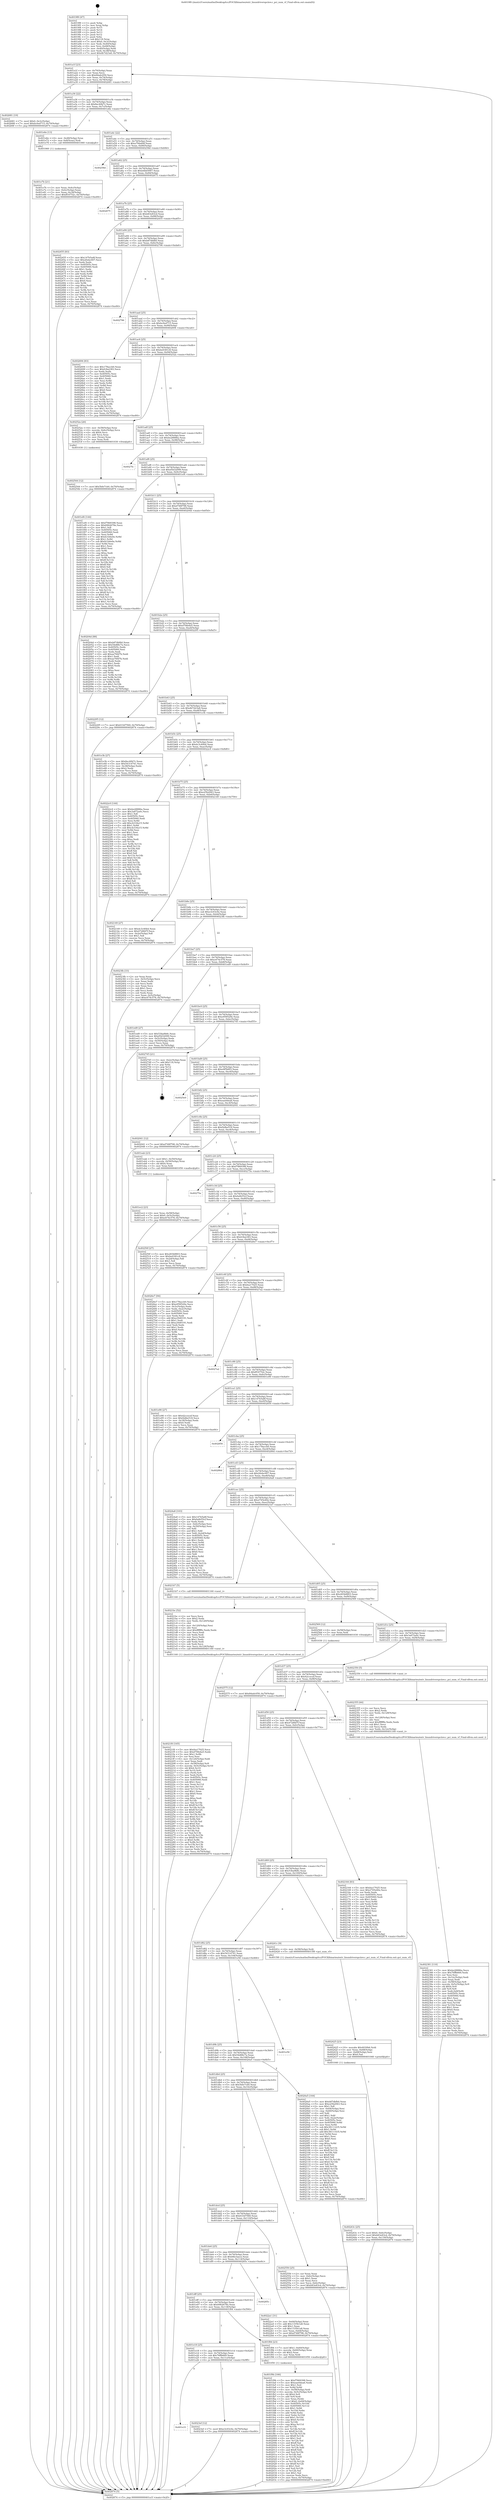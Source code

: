 digraph "0x4019f0" {
  label = "0x4019f0 (/mnt/c/Users/mathe/Desktop/tcc/POCII/binaries/extr_linuxdriverspciiov.c_pci_num_vf_Final-ollvm.out::main(0))"
  labelloc = "t"
  node[shape=record]

  Entry [label="",width=0.3,height=0.3,shape=circle,fillcolor=black,style=filled]
  "0x401a1f" [label="{
     0x401a1f [23]\l
     | [instrs]\l
     &nbsp;&nbsp;0x401a1f \<+3\>: mov -0x70(%rbp),%eax\l
     &nbsp;&nbsp;0x401a22 \<+2\>: mov %eax,%ecx\l
     &nbsp;&nbsp;0x401a24 \<+6\>: sub $0x84adc059,%ecx\l
     &nbsp;&nbsp;0x401a2a \<+3\>: mov %eax,-0x74(%rbp)\l
     &nbsp;&nbsp;0x401a2d \<+3\>: mov %ecx,-0x78(%rbp)\l
     &nbsp;&nbsp;0x401a30 \<+6\>: je 0000000000402681 \<main+0xc91\>\l
  }"]
  "0x402681" [label="{
     0x402681 [19]\l
     | [instrs]\l
     &nbsp;&nbsp;0x402681 \<+7\>: movl $0x0,-0x3c(%rbp)\l
     &nbsp;&nbsp;0x402688 \<+7\>: movl $0xbc0ed715,-0x70(%rbp)\l
     &nbsp;&nbsp;0x40268f \<+5\>: jmp 0000000000402874 \<main+0xe84\>\l
  }"]
  "0x401a36" [label="{
     0x401a36 [22]\l
     | [instrs]\l
     &nbsp;&nbsp;0x401a36 \<+5\>: jmp 0000000000401a3b \<main+0x4b\>\l
     &nbsp;&nbsp;0x401a3b \<+3\>: mov -0x74(%rbp),%eax\l
     &nbsp;&nbsp;0x401a3e \<+5\>: sub $0x8ec40b7c,%eax\l
     &nbsp;&nbsp;0x401a43 \<+3\>: mov %eax,-0x7c(%rbp)\l
     &nbsp;&nbsp;0x401a46 \<+6\>: je 0000000000401e6e \<main+0x47e\>\l
  }"]
  Exit [label="",width=0.3,height=0.3,shape=circle,fillcolor=black,style=filled,peripheries=2]
  "0x401e6e" [label="{
     0x401e6e [13]\l
     | [instrs]\l
     &nbsp;&nbsp;0x401e6e \<+4\>: mov -0x48(%rbp),%rax\l
     &nbsp;&nbsp;0x401e72 \<+4\>: mov 0x8(%rax),%rdi\l
     &nbsp;&nbsp;0x401e76 \<+5\>: call 0000000000401060 \<atoi@plt\>\l
     | [calls]\l
     &nbsp;&nbsp;0x401060 \{1\} (unknown)\l
  }"]
  "0x401a4c" [label="{
     0x401a4c [22]\l
     | [instrs]\l
     &nbsp;&nbsp;0x401a4c \<+5\>: jmp 0000000000401a51 \<main+0x61\>\l
     &nbsp;&nbsp;0x401a51 \<+3\>: mov -0x74(%rbp),%eax\l
     &nbsp;&nbsp;0x401a54 \<+5\>: sub $0xa79da84f,%eax\l
     &nbsp;&nbsp;0x401a59 \<+3\>: mov %eax,-0x80(%rbp)\l
     &nbsp;&nbsp;0x401a5c \<+6\>: je 000000000040258d \<main+0xb9d\>\l
  }"]
  "0x402575" [label="{
     0x402575 [12]\l
     | [instrs]\l
     &nbsp;&nbsp;0x402575 \<+7\>: movl $0x84adc059,-0x70(%rbp)\l
     &nbsp;&nbsp;0x40257c \<+5\>: jmp 0000000000402874 \<main+0xe84\>\l
  }"]
  "0x40258d" [label="{
     0x40258d\l
  }", style=dashed]
  "0x401a62" [label="{
     0x401a62 [25]\l
     | [instrs]\l
     &nbsp;&nbsp;0x401a62 \<+5\>: jmp 0000000000401a67 \<main+0x77\>\l
     &nbsp;&nbsp;0x401a67 \<+3\>: mov -0x74(%rbp),%eax\l
     &nbsp;&nbsp;0x401a6a \<+5\>: sub $0xb4bb5067,%eax\l
     &nbsp;&nbsp;0x401a6f \<+6\>: mov %eax,-0x84(%rbp)\l
     &nbsp;&nbsp;0x401a75 \<+6\>: je 0000000000402675 \<main+0xc85\>\l
  }"]
  "0x402544" [label="{
     0x402544 [12]\l
     | [instrs]\l
     &nbsp;&nbsp;0x402544 \<+7\>: movl $0x5bfe7cb0,-0x70(%rbp)\l
     &nbsp;&nbsp;0x40254b \<+5\>: jmp 0000000000402874 \<main+0xe84\>\l
  }"]
  "0x402675" [label="{
     0x402675\l
  }", style=dashed]
  "0x401a7b" [label="{
     0x401a7b [25]\l
     | [instrs]\l
     &nbsp;&nbsp;0x401a7b \<+5\>: jmp 0000000000401a80 \<main+0x90\>\l
     &nbsp;&nbsp;0x401a80 \<+3\>: mov -0x74(%rbp),%eax\l
     &nbsp;&nbsp;0x401a83 \<+5\>: sub $0xb83e83cd,%eax\l
     &nbsp;&nbsp;0x401a88 \<+6\>: mov %eax,-0x88(%rbp)\l
     &nbsp;&nbsp;0x401a8e \<+6\>: je 0000000000402455 \<main+0xa65\>\l
  }"]
  "0x40243c" [label="{
     0x40243c [25]\l
     | [instrs]\l
     &nbsp;&nbsp;0x40243c \<+7\>: movl $0x0,-0x6c(%rbp)\l
     &nbsp;&nbsp;0x402443 \<+7\>: movl $0xb83e83cd,-0x70(%rbp)\l
     &nbsp;&nbsp;0x40244a \<+6\>: mov %eax,-0x130(%rbp)\l
     &nbsp;&nbsp;0x402450 \<+5\>: jmp 0000000000402874 \<main+0xe84\>\l
  }"]
  "0x402455" [label="{
     0x402455 [83]\l
     | [instrs]\l
     &nbsp;&nbsp;0x402455 \<+5\>: mov $0x147b5a8f,%eax\l
     &nbsp;&nbsp;0x40245a \<+5\>: mov $0x20ebc007,%ecx\l
     &nbsp;&nbsp;0x40245f \<+2\>: xor %edx,%edx\l
     &nbsp;&nbsp;0x402461 \<+7\>: mov 0x40505c,%esi\l
     &nbsp;&nbsp;0x402468 \<+7\>: mov 0x405060,%edi\l
     &nbsp;&nbsp;0x40246f \<+3\>: sub $0x1,%edx\l
     &nbsp;&nbsp;0x402472 \<+3\>: mov %esi,%r8d\l
     &nbsp;&nbsp;0x402475 \<+3\>: add %edx,%r8d\l
     &nbsp;&nbsp;0x402478 \<+4\>: imul %r8d,%esi\l
     &nbsp;&nbsp;0x40247c \<+3\>: and $0x1,%esi\l
     &nbsp;&nbsp;0x40247f \<+3\>: cmp $0x0,%esi\l
     &nbsp;&nbsp;0x402482 \<+4\>: sete %r9b\l
     &nbsp;&nbsp;0x402486 \<+3\>: cmp $0xa,%edi\l
     &nbsp;&nbsp;0x402489 \<+4\>: setl %r10b\l
     &nbsp;&nbsp;0x40248d \<+3\>: mov %r9b,%r11b\l
     &nbsp;&nbsp;0x402490 \<+3\>: and %r10b,%r11b\l
     &nbsp;&nbsp;0x402493 \<+3\>: xor %r10b,%r9b\l
     &nbsp;&nbsp;0x402496 \<+3\>: or %r9b,%r11b\l
     &nbsp;&nbsp;0x402499 \<+4\>: test $0x1,%r11b\l
     &nbsp;&nbsp;0x40249d \<+3\>: cmovne %ecx,%eax\l
     &nbsp;&nbsp;0x4024a0 \<+3\>: mov %eax,-0x70(%rbp)\l
     &nbsp;&nbsp;0x4024a3 \<+5\>: jmp 0000000000402874 \<main+0xe84\>\l
  }"]
  "0x401a94" [label="{
     0x401a94 [25]\l
     | [instrs]\l
     &nbsp;&nbsp;0x401a94 \<+5\>: jmp 0000000000401a99 \<main+0xa9\>\l
     &nbsp;&nbsp;0x401a99 \<+3\>: mov -0x74(%rbp),%eax\l
     &nbsp;&nbsp;0x401a9c \<+5\>: sub $0xb87dbfb0,%eax\l
     &nbsp;&nbsp;0x401aa1 \<+6\>: mov %eax,-0x8c(%rbp)\l
     &nbsp;&nbsp;0x401aa7 \<+6\>: je 0000000000402796 \<main+0xda6\>\l
  }"]
  "0x402425" [label="{
     0x402425 [23]\l
     | [instrs]\l
     &nbsp;&nbsp;0x402425 \<+10\>: movabs $0x4030b6,%rdi\l
     &nbsp;&nbsp;0x40242f \<+3\>: mov %eax,-0x68(%rbp)\l
     &nbsp;&nbsp;0x402432 \<+3\>: mov -0x68(%rbp),%esi\l
     &nbsp;&nbsp;0x402435 \<+2\>: mov $0x0,%al\l
     &nbsp;&nbsp;0x402437 \<+5\>: call 0000000000401040 \<printf@plt\>\l
     | [calls]\l
     &nbsp;&nbsp;0x401040 \{1\} (unknown)\l
  }"]
  "0x402796" [label="{
     0x402796\l
  }", style=dashed]
  "0x401aad" [label="{
     0x401aad [25]\l
     | [instrs]\l
     &nbsp;&nbsp;0x401aad \<+5\>: jmp 0000000000401ab2 \<main+0xc2\>\l
     &nbsp;&nbsp;0x401ab2 \<+3\>: mov -0x74(%rbp),%eax\l
     &nbsp;&nbsp;0x401ab5 \<+5\>: sub $0xbc0ed715,%eax\l
     &nbsp;&nbsp;0x401aba \<+6\>: mov %eax,-0x90(%rbp)\l
     &nbsp;&nbsp;0x401ac0 \<+6\>: je 0000000000402694 \<main+0xca4\>\l
  }"]
  "0x401e31" [label="{
     0x401e31\l
  }", style=dashed]
  "0x402694" [label="{
     0x402694 [83]\l
     | [instrs]\l
     &nbsp;&nbsp;0x402694 \<+5\>: mov $0x178accb0,%eax\l
     &nbsp;&nbsp;0x402699 \<+5\>: mov $0xfc9a2383,%ecx\l
     &nbsp;&nbsp;0x40269e \<+2\>: xor %edx,%edx\l
     &nbsp;&nbsp;0x4026a0 \<+7\>: mov 0x40505c,%esi\l
     &nbsp;&nbsp;0x4026a7 \<+7\>: mov 0x405060,%edi\l
     &nbsp;&nbsp;0x4026ae \<+3\>: sub $0x1,%edx\l
     &nbsp;&nbsp;0x4026b1 \<+3\>: mov %esi,%r8d\l
     &nbsp;&nbsp;0x4026b4 \<+3\>: add %edx,%r8d\l
     &nbsp;&nbsp;0x4026b7 \<+4\>: imul %r8d,%esi\l
     &nbsp;&nbsp;0x4026bb \<+3\>: and $0x1,%esi\l
     &nbsp;&nbsp;0x4026be \<+3\>: cmp $0x0,%esi\l
     &nbsp;&nbsp;0x4026c1 \<+4\>: sete %r9b\l
     &nbsp;&nbsp;0x4026c5 \<+3\>: cmp $0xa,%edi\l
     &nbsp;&nbsp;0x4026c8 \<+4\>: setl %r10b\l
     &nbsp;&nbsp;0x4026cc \<+3\>: mov %r9b,%r11b\l
     &nbsp;&nbsp;0x4026cf \<+3\>: and %r10b,%r11b\l
     &nbsp;&nbsp;0x4026d2 \<+3\>: xor %r10b,%r9b\l
     &nbsp;&nbsp;0x4026d5 \<+3\>: or %r9b,%r11b\l
     &nbsp;&nbsp;0x4026d8 \<+4\>: test $0x1,%r11b\l
     &nbsp;&nbsp;0x4026dc \<+3\>: cmovne %ecx,%eax\l
     &nbsp;&nbsp;0x4026df \<+3\>: mov %eax,-0x70(%rbp)\l
     &nbsp;&nbsp;0x4026e2 \<+5\>: jmp 0000000000402874 \<main+0xe84\>\l
  }"]
  "0x401ac6" [label="{
     0x401ac6 [25]\l
     | [instrs]\l
     &nbsp;&nbsp;0x401ac6 \<+5\>: jmp 0000000000401acb \<main+0xdb\>\l
     &nbsp;&nbsp;0x401acb \<+3\>: mov -0x74(%rbp),%eax\l
     &nbsp;&nbsp;0x401ace \<+5\>: sub $0xbe0381c8,%eax\l
     &nbsp;&nbsp;0x401ad3 \<+6\>: mov %eax,-0x94(%rbp)\l
     &nbsp;&nbsp;0x401ad9 \<+6\>: je 000000000040252a \<main+0xb3a\>\l
  }"]
  "0x4023ef" [label="{
     0x4023ef [12]\l
     | [instrs]\l
     &nbsp;&nbsp;0x4023ef \<+7\>: movl $0xe3c03c0e,-0x70(%rbp)\l
     &nbsp;&nbsp;0x4023f6 \<+5\>: jmp 0000000000402874 \<main+0xe84\>\l
  }"]
  "0x40252a" [label="{
     0x40252a [26]\l
     | [instrs]\l
     &nbsp;&nbsp;0x40252a \<+4\>: mov -0x58(%rbp),%rax\l
     &nbsp;&nbsp;0x40252e \<+4\>: movslq -0x6c(%rbp),%rcx\l
     &nbsp;&nbsp;0x402532 \<+4\>: shl $0x4,%rcx\l
     &nbsp;&nbsp;0x402536 \<+3\>: add %rcx,%rax\l
     &nbsp;&nbsp;0x402539 \<+3\>: mov (%rax),%rax\l
     &nbsp;&nbsp;0x40253c \<+3\>: mov %rax,%rdi\l
     &nbsp;&nbsp;0x40253f \<+5\>: call 0000000000401030 \<free@plt\>\l
     | [calls]\l
     &nbsp;&nbsp;0x401030 \{1\} (unknown)\l
  }"]
  "0x401adf" [label="{
     0x401adf [25]\l
     | [instrs]\l
     &nbsp;&nbsp;0x401adf \<+5\>: jmp 0000000000401ae4 \<main+0xf4\>\l
     &nbsp;&nbsp;0x401ae4 \<+3\>: mov -0x74(%rbp),%eax\l
     &nbsp;&nbsp;0x401ae7 \<+5\>: sub $0xbe28886a,%eax\l
     &nbsp;&nbsp;0x401aec \<+6\>: mov %eax,-0x98(%rbp)\l
     &nbsp;&nbsp;0x401af2 \<+6\>: je 00000000004027fc \<main+0xe0c\>\l
  }"]
  "0x402381" [label="{
     0x402381 [110]\l
     | [instrs]\l
     &nbsp;&nbsp;0x402381 \<+5\>: mov $0xbe28886a,%ecx\l
     &nbsp;&nbsp;0x402386 \<+5\>: mov $0x76ffb669,%edx\l
     &nbsp;&nbsp;0x40238b \<+2\>: xor %esi,%esi\l
     &nbsp;&nbsp;0x40238d \<+6\>: mov -0x12c(%rbp),%edi\l
     &nbsp;&nbsp;0x402393 \<+3\>: imul %eax,%edi\l
     &nbsp;&nbsp;0x402396 \<+4\>: mov -0x58(%rbp),%r8\l
     &nbsp;&nbsp;0x40239a \<+4\>: movslq -0x5c(%rbp),%r9\l
     &nbsp;&nbsp;0x40239e \<+4\>: shl $0x4,%r9\l
     &nbsp;&nbsp;0x4023a2 \<+3\>: add %r9,%r8\l
     &nbsp;&nbsp;0x4023a5 \<+4\>: mov %edi,0x8(%r8)\l
     &nbsp;&nbsp;0x4023a9 \<+7\>: mov 0x40505c,%eax\l
     &nbsp;&nbsp;0x4023b0 \<+7\>: mov 0x405060,%edi\l
     &nbsp;&nbsp;0x4023b7 \<+3\>: sub $0x1,%esi\l
     &nbsp;&nbsp;0x4023ba \<+3\>: mov %eax,%r10d\l
     &nbsp;&nbsp;0x4023bd \<+3\>: add %esi,%r10d\l
     &nbsp;&nbsp;0x4023c0 \<+4\>: imul %r10d,%eax\l
     &nbsp;&nbsp;0x4023c4 \<+3\>: and $0x1,%eax\l
     &nbsp;&nbsp;0x4023c7 \<+3\>: cmp $0x0,%eax\l
     &nbsp;&nbsp;0x4023ca \<+4\>: sete %r11b\l
     &nbsp;&nbsp;0x4023ce \<+3\>: cmp $0xa,%edi\l
     &nbsp;&nbsp;0x4023d1 \<+3\>: setl %bl\l
     &nbsp;&nbsp;0x4023d4 \<+3\>: mov %r11b,%r14b\l
     &nbsp;&nbsp;0x4023d7 \<+3\>: and %bl,%r14b\l
     &nbsp;&nbsp;0x4023da \<+3\>: xor %bl,%r11b\l
     &nbsp;&nbsp;0x4023dd \<+3\>: or %r11b,%r14b\l
     &nbsp;&nbsp;0x4023e0 \<+4\>: test $0x1,%r14b\l
     &nbsp;&nbsp;0x4023e4 \<+3\>: cmovne %edx,%ecx\l
     &nbsp;&nbsp;0x4023e7 \<+3\>: mov %ecx,-0x70(%rbp)\l
     &nbsp;&nbsp;0x4023ea \<+5\>: jmp 0000000000402874 \<main+0xe84\>\l
  }"]
  "0x4027fc" [label="{
     0x4027fc\l
  }", style=dashed]
  "0x401af8" [label="{
     0x401af8 [25]\l
     | [instrs]\l
     &nbsp;&nbsp;0x401af8 \<+5\>: jmp 0000000000401afd \<main+0x10d\>\l
     &nbsp;&nbsp;0x401afd \<+3\>: mov -0x74(%rbp),%eax\l
     &nbsp;&nbsp;0x401b00 \<+5\>: sub $0xd5d32099,%eax\l
     &nbsp;&nbsp;0x401b05 \<+6\>: mov %eax,-0x9c(%rbp)\l
     &nbsp;&nbsp;0x401b0b \<+6\>: je 0000000000401ef4 \<main+0x504\>\l
  }"]
  "0x402355" [label="{
     0x402355 [44]\l
     | [instrs]\l
     &nbsp;&nbsp;0x402355 \<+2\>: xor %ecx,%ecx\l
     &nbsp;&nbsp;0x402357 \<+5\>: mov $0x2,%edx\l
     &nbsp;&nbsp;0x40235c \<+6\>: mov %edx,-0x128(%rbp)\l
     &nbsp;&nbsp;0x402362 \<+1\>: cltd\l
     &nbsp;&nbsp;0x402363 \<+6\>: mov -0x128(%rbp),%esi\l
     &nbsp;&nbsp;0x402369 \<+2\>: idiv %esi\l
     &nbsp;&nbsp;0x40236b \<+6\>: imul $0xfffffffe,%edx,%edx\l
     &nbsp;&nbsp;0x402371 \<+3\>: sub $0x1,%ecx\l
     &nbsp;&nbsp;0x402374 \<+2\>: sub %ecx,%edx\l
     &nbsp;&nbsp;0x402376 \<+6\>: mov %edx,-0x12c(%rbp)\l
     &nbsp;&nbsp;0x40237c \<+5\>: call 0000000000401160 \<next_i\>\l
     | [calls]\l
     &nbsp;&nbsp;0x401160 \{1\} (/mnt/c/Users/mathe/Desktop/tcc/POCII/binaries/extr_linuxdriverspciiov.c_pci_num_vf_Final-ollvm.out::next_i)\l
  }"]
  "0x401ef4" [label="{
     0x401ef4 [144]\l
     | [instrs]\l
     &nbsp;&nbsp;0x401ef4 \<+5\>: mov $0xf7869398,%eax\l
     &nbsp;&nbsp;0x401ef9 \<+5\>: mov $0x6962678e,%ecx\l
     &nbsp;&nbsp;0x401efe \<+2\>: mov $0x1,%dl\l
     &nbsp;&nbsp;0x401f00 \<+7\>: mov 0x40505c,%esi\l
     &nbsp;&nbsp;0x401f07 \<+7\>: mov 0x405060,%edi\l
     &nbsp;&nbsp;0x401f0e \<+3\>: mov %esi,%r8d\l
     &nbsp;&nbsp;0x401f11 \<+7\>: add $0xfe1b6e0e,%r8d\l
     &nbsp;&nbsp;0x401f18 \<+4\>: sub $0x1,%r8d\l
     &nbsp;&nbsp;0x401f1c \<+7\>: sub $0xfe1b6e0e,%r8d\l
     &nbsp;&nbsp;0x401f23 \<+4\>: imul %r8d,%esi\l
     &nbsp;&nbsp;0x401f27 \<+3\>: and $0x1,%esi\l
     &nbsp;&nbsp;0x401f2a \<+3\>: cmp $0x0,%esi\l
     &nbsp;&nbsp;0x401f2d \<+4\>: sete %r9b\l
     &nbsp;&nbsp;0x401f31 \<+3\>: cmp $0xa,%edi\l
     &nbsp;&nbsp;0x401f34 \<+4\>: setl %r10b\l
     &nbsp;&nbsp;0x401f38 \<+3\>: mov %r9b,%r11b\l
     &nbsp;&nbsp;0x401f3b \<+4\>: xor $0xff,%r11b\l
     &nbsp;&nbsp;0x401f3f \<+3\>: mov %r10b,%bl\l
     &nbsp;&nbsp;0x401f42 \<+3\>: xor $0xff,%bl\l
     &nbsp;&nbsp;0x401f45 \<+3\>: xor $0x0,%dl\l
     &nbsp;&nbsp;0x401f48 \<+3\>: mov %r11b,%r14b\l
     &nbsp;&nbsp;0x401f4b \<+4\>: and $0x0,%r14b\l
     &nbsp;&nbsp;0x401f4f \<+3\>: and %dl,%r9b\l
     &nbsp;&nbsp;0x401f52 \<+3\>: mov %bl,%r15b\l
     &nbsp;&nbsp;0x401f55 \<+4\>: and $0x0,%r15b\l
     &nbsp;&nbsp;0x401f59 \<+3\>: and %dl,%r10b\l
     &nbsp;&nbsp;0x401f5c \<+3\>: or %r9b,%r14b\l
     &nbsp;&nbsp;0x401f5f \<+3\>: or %r10b,%r15b\l
     &nbsp;&nbsp;0x401f62 \<+3\>: xor %r15b,%r14b\l
     &nbsp;&nbsp;0x401f65 \<+3\>: or %bl,%r11b\l
     &nbsp;&nbsp;0x401f68 \<+4\>: xor $0xff,%r11b\l
     &nbsp;&nbsp;0x401f6c \<+3\>: or $0x0,%dl\l
     &nbsp;&nbsp;0x401f6f \<+3\>: and %dl,%r11b\l
     &nbsp;&nbsp;0x401f72 \<+3\>: or %r11b,%r14b\l
     &nbsp;&nbsp;0x401f75 \<+4\>: test $0x1,%r14b\l
     &nbsp;&nbsp;0x401f79 \<+3\>: cmovne %ecx,%eax\l
     &nbsp;&nbsp;0x401f7c \<+3\>: mov %eax,-0x70(%rbp)\l
     &nbsp;&nbsp;0x401f7f \<+5\>: jmp 0000000000402874 \<main+0xe84\>\l
  }"]
  "0x401b11" [label="{
     0x401b11 [25]\l
     | [instrs]\l
     &nbsp;&nbsp;0x401b11 \<+5\>: jmp 0000000000401b16 \<main+0x126\>\l
     &nbsp;&nbsp;0x401b16 \<+3\>: mov -0x74(%rbp),%eax\l
     &nbsp;&nbsp;0x401b19 \<+5\>: sub $0xd748f798,%eax\l
     &nbsp;&nbsp;0x401b1e \<+6\>: mov %eax,-0xa0(%rbp)\l
     &nbsp;&nbsp;0x401b24 \<+6\>: je 000000000040204d \<main+0x65d\>\l
  }"]
  "0x4021f0" [label="{
     0x4021f0 [165]\l
     | [instrs]\l
     &nbsp;&nbsp;0x4021f0 \<+5\>: mov $0xfea17025,%ecx\l
     &nbsp;&nbsp;0x4021f5 \<+5\>: mov $0xd7f4b4a5,%edx\l
     &nbsp;&nbsp;0x4021fa \<+3\>: mov $0x1,%r8b\l
     &nbsp;&nbsp;0x4021fd \<+2\>: xor %esi,%esi\l
     &nbsp;&nbsp;0x4021ff \<+6\>: mov -0x124(%rbp),%edi\l
     &nbsp;&nbsp;0x402205 \<+3\>: imul %eax,%edi\l
     &nbsp;&nbsp;0x402208 \<+4\>: mov -0x58(%rbp),%r9\l
     &nbsp;&nbsp;0x40220c \<+4\>: movslq -0x5c(%rbp),%r10\l
     &nbsp;&nbsp;0x402210 \<+4\>: shl $0x4,%r10\l
     &nbsp;&nbsp;0x402214 \<+3\>: add %r10,%r9\l
     &nbsp;&nbsp;0x402217 \<+3\>: mov (%r9),%r9\l
     &nbsp;&nbsp;0x40221a \<+3\>: mov %edi,(%r9)\l
     &nbsp;&nbsp;0x40221d \<+7\>: mov 0x40505c,%eax\l
     &nbsp;&nbsp;0x402224 \<+7\>: mov 0x405060,%edi\l
     &nbsp;&nbsp;0x40222b \<+3\>: sub $0x1,%esi\l
     &nbsp;&nbsp;0x40222e \<+3\>: mov %eax,%r11d\l
     &nbsp;&nbsp;0x402231 \<+3\>: add %esi,%r11d\l
     &nbsp;&nbsp;0x402234 \<+4\>: imul %r11d,%eax\l
     &nbsp;&nbsp;0x402238 \<+3\>: and $0x1,%eax\l
     &nbsp;&nbsp;0x40223b \<+3\>: cmp $0x0,%eax\l
     &nbsp;&nbsp;0x40223e \<+3\>: sete %bl\l
     &nbsp;&nbsp;0x402241 \<+3\>: cmp $0xa,%edi\l
     &nbsp;&nbsp;0x402244 \<+4\>: setl %r14b\l
     &nbsp;&nbsp;0x402248 \<+3\>: mov %bl,%r15b\l
     &nbsp;&nbsp;0x40224b \<+4\>: xor $0xff,%r15b\l
     &nbsp;&nbsp;0x40224f \<+3\>: mov %r14b,%r12b\l
     &nbsp;&nbsp;0x402252 \<+4\>: xor $0xff,%r12b\l
     &nbsp;&nbsp;0x402256 \<+4\>: xor $0x0,%r8b\l
     &nbsp;&nbsp;0x40225a \<+3\>: mov %r15b,%r13b\l
     &nbsp;&nbsp;0x40225d \<+4\>: and $0x0,%r13b\l
     &nbsp;&nbsp;0x402261 \<+3\>: and %r8b,%bl\l
     &nbsp;&nbsp;0x402264 \<+3\>: mov %r12b,%al\l
     &nbsp;&nbsp;0x402267 \<+2\>: and $0x0,%al\l
     &nbsp;&nbsp;0x402269 \<+3\>: and %r8b,%r14b\l
     &nbsp;&nbsp;0x40226c \<+3\>: or %bl,%r13b\l
     &nbsp;&nbsp;0x40226f \<+3\>: or %r14b,%al\l
     &nbsp;&nbsp;0x402272 \<+3\>: xor %al,%r13b\l
     &nbsp;&nbsp;0x402275 \<+3\>: or %r12b,%r15b\l
     &nbsp;&nbsp;0x402278 \<+4\>: xor $0xff,%r15b\l
     &nbsp;&nbsp;0x40227c \<+4\>: or $0x0,%r8b\l
     &nbsp;&nbsp;0x402280 \<+3\>: and %r8b,%r15b\l
     &nbsp;&nbsp;0x402283 \<+3\>: or %r15b,%r13b\l
     &nbsp;&nbsp;0x402286 \<+4\>: test $0x1,%r13b\l
     &nbsp;&nbsp;0x40228a \<+3\>: cmovne %edx,%ecx\l
     &nbsp;&nbsp;0x40228d \<+3\>: mov %ecx,-0x70(%rbp)\l
     &nbsp;&nbsp;0x402290 \<+5\>: jmp 0000000000402874 \<main+0xe84\>\l
  }"]
  "0x40204d" [label="{
     0x40204d [88]\l
     | [instrs]\l
     &nbsp;&nbsp;0x40204d \<+5\>: mov $0xb87dbfb0,%eax\l
     &nbsp;&nbsp;0x402052 \<+5\>: mov $0x54d88c7a,%ecx\l
     &nbsp;&nbsp;0x402057 \<+7\>: mov 0x40505c,%edx\l
     &nbsp;&nbsp;0x40205e \<+7\>: mov 0x405060,%esi\l
     &nbsp;&nbsp;0x402065 \<+2\>: mov %edx,%edi\l
     &nbsp;&nbsp;0x402067 \<+6\>: add $0xaa76fd7b,%edi\l
     &nbsp;&nbsp;0x40206d \<+3\>: sub $0x1,%edi\l
     &nbsp;&nbsp;0x402070 \<+6\>: sub $0xaa76fd7b,%edi\l
     &nbsp;&nbsp;0x402076 \<+3\>: imul %edi,%edx\l
     &nbsp;&nbsp;0x402079 \<+3\>: and $0x1,%edx\l
     &nbsp;&nbsp;0x40207c \<+3\>: cmp $0x0,%edx\l
     &nbsp;&nbsp;0x40207f \<+4\>: sete %r8b\l
     &nbsp;&nbsp;0x402083 \<+3\>: cmp $0xa,%esi\l
     &nbsp;&nbsp;0x402086 \<+4\>: setl %r9b\l
     &nbsp;&nbsp;0x40208a \<+3\>: mov %r8b,%r10b\l
     &nbsp;&nbsp;0x40208d \<+3\>: and %r9b,%r10b\l
     &nbsp;&nbsp;0x402090 \<+3\>: xor %r9b,%r8b\l
     &nbsp;&nbsp;0x402093 \<+3\>: or %r8b,%r10b\l
     &nbsp;&nbsp;0x402096 \<+4\>: test $0x1,%r10b\l
     &nbsp;&nbsp;0x40209a \<+3\>: cmovne %ecx,%eax\l
     &nbsp;&nbsp;0x40209d \<+3\>: mov %eax,-0x70(%rbp)\l
     &nbsp;&nbsp;0x4020a0 \<+5\>: jmp 0000000000402874 \<main+0xe84\>\l
  }"]
  "0x401b2a" [label="{
     0x401b2a [25]\l
     | [instrs]\l
     &nbsp;&nbsp;0x401b2a \<+5\>: jmp 0000000000401b2f \<main+0x13f\>\l
     &nbsp;&nbsp;0x401b2f \<+3\>: mov -0x74(%rbp),%eax\l
     &nbsp;&nbsp;0x401b32 \<+5\>: sub $0xd7f4b4a5,%eax\l
     &nbsp;&nbsp;0x401b37 \<+6\>: mov %eax,-0xa4(%rbp)\l
     &nbsp;&nbsp;0x401b3d \<+6\>: je 0000000000402295 \<main+0x8a5\>\l
  }"]
  "0x4021bc" [label="{
     0x4021bc [52]\l
     | [instrs]\l
     &nbsp;&nbsp;0x4021bc \<+2\>: xor %ecx,%ecx\l
     &nbsp;&nbsp;0x4021be \<+5\>: mov $0x2,%edx\l
     &nbsp;&nbsp;0x4021c3 \<+6\>: mov %edx,-0x120(%rbp)\l
     &nbsp;&nbsp;0x4021c9 \<+1\>: cltd\l
     &nbsp;&nbsp;0x4021ca \<+6\>: mov -0x120(%rbp),%esi\l
     &nbsp;&nbsp;0x4021d0 \<+2\>: idiv %esi\l
     &nbsp;&nbsp;0x4021d2 \<+6\>: imul $0xfffffffe,%edx,%edx\l
     &nbsp;&nbsp;0x4021d8 \<+2\>: mov %ecx,%edi\l
     &nbsp;&nbsp;0x4021da \<+2\>: sub %edx,%edi\l
     &nbsp;&nbsp;0x4021dc \<+2\>: mov %ecx,%edx\l
     &nbsp;&nbsp;0x4021de \<+3\>: sub $0x1,%edx\l
     &nbsp;&nbsp;0x4021e1 \<+2\>: add %edx,%edi\l
     &nbsp;&nbsp;0x4021e3 \<+2\>: sub %edi,%ecx\l
     &nbsp;&nbsp;0x4021e5 \<+6\>: mov %ecx,-0x124(%rbp)\l
     &nbsp;&nbsp;0x4021eb \<+5\>: call 0000000000401160 \<next_i\>\l
     | [calls]\l
     &nbsp;&nbsp;0x401160 \{1\} (/mnt/c/Users/mathe/Desktop/tcc/POCII/binaries/extr_linuxdriverspciiov.c_pci_num_vf_Final-ollvm.out::next_i)\l
  }"]
  "0x402295" [label="{
     0x402295 [12]\l
     | [instrs]\l
     &nbsp;&nbsp;0x402295 \<+7\>: movl $0x633d7560,-0x70(%rbp)\l
     &nbsp;&nbsp;0x40229c \<+5\>: jmp 0000000000402874 \<main+0xe84\>\l
  }"]
  "0x401b43" [label="{
     0x401b43 [25]\l
     | [instrs]\l
     &nbsp;&nbsp;0x401b43 \<+5\>: jmp 0000000000401b48 \<main+0x158\>\l
     &nbsp;&nbsp;0x401b48 \<+3\>: mov -0x74(%rbp),%eax\l
     &nbsp;&nbsp;0x401b4b \<+5\>: sub $0xdb7d23a8,%eax\l
     &nbsp;&nbsp;0x401b50 \<+6\>: mov %eax,-0xa8(%rbp)\l
     &nbsp;&nbsp;0x401b56 \<+6\>: je 0000000000401e3b \<main+0x44b\>\l
  }"]
  "0x401f9b" [label="{
     0x401f9b [166]\l
     | [instrs]\l
     &nbsp;&nbsp;0x401f9b \<+5\>: mov $0xf7869398,%ecx\l
     &nbsp;&nbsp;0x401fa0 \<+5\>: mov $0xeae0dea6,%edx\l
     &nbsp;&nbsp;0x401fa5 \<+3\>: mov $0x1,%sil\l
     &nbsp;&nbsp;0x401fa8 \<+3\>: xor %r8d,%r8d\l
     &nbsp;&nbsp;0x401fab \<+4\>: mov -0x58(%rbp),%rdi\l
     &nbsp;&nbsp;0x401faf \<+4\>: movslq -0x5c(%rbp),%r9\l
     &nbsp;&nbsp;0x401fb3 \<+4\>: shl $0x4,%r9\l
     &nbsp;&nbsp;0x401fb7 \<+3\>: add %r9,%rdi\l
     &nbsp;&nbsp;0x401fba \<+3\>: mov %rax,(%rdi)\l
     &nbsp;&nbsp;0x401fbd \<+7\>: movl $0x0,-0x64(%rbp)\l
     &nbsp;&nbsp;0x401fc4 \<+8\>: mov 0x40505c,%r10d\l
     &nbsp;&nbsp;0x401fcc \<+8\>: mov 0x405060,%r11d\l
     &nbsp;&nbsp;0x401fd4 \<+4\>: sub $0x1,%r8d\l
     &nbsp;&nbsp;0x401fd8 \<+3\>: mov %r10d,%ebx\l
     &nbsp;&nbsp;0x401fdb \<+3\>: add %r8d,%ebx\l
     &nbsp;&nbsp;0x401fde \<+4\>: imul %ebx,%r10d\l
     &nbsp;&nbsp;0x401fe2 \<+4\>: and $0x1,%r10d\l
     &nbsp;&nbsp;0x401fe6 \<+4\>: cmp $0x0,%r10d\l
     &nbsp;&nbsp;0x401fea \<+4\>: sete %r14b\l
     &nbsp;&nbsp;0x401fee \<+4\>: cmp $0xa,%r11d\l
     &nbsp;&nbsp;0x401ff2 \<+4\>: setl %r15b\l
     &nbsp;&nbsp;0x401ff6 \<+3\>: mov %r14b,%r12b\l
     &nbsp;&nbsp;0x401ff9 \<+4\>: xor $0xff,%r12b\l
     &nbsp;&nbsp;0x401ffd \<+3\>: mov %r15b,%r13b\l
     &nbsp;&nbsp;0x402000 \<+4\>: xor $0xff,%r13b\l
     &nbsp;&nbsp;0x402004 \<+4\>: xor $0x1,%sil\l
     &nbsp;&nbsp;0x402008 \<+3\>: mov %r12b,%al\l
     &nbsp;&nbsp;0x40200b \<+2\>: and $0xff,%al\l
     &nbsp;&nbsp;0x40200d \<+3\>: and %sil,%r14b\l
     &nbsp;&nbsp;0x402010 \<+3\>: mov %r13b,%dil\l
     &nbsp;&nbsp;0x402013 \<+4\>: and $0xff,%dil\l
     &nbsp;&nbsp;0x402017 \<+3\>: and %sil,%r15b\l
     &nbsp;&nbsp;0x40201a \<+3\>: or %r14b,%al\l
     &nbsp;&nbsp;0x40201d \<+3\>: or %r15b,%dil\l
     &nbsp;&nbsp;0x402020 \<+3\>: xor %dil,%al\l
     &nbsp;&nbsp;0x402023 \<+3\>: or %r13b,%r12b\l
     &nbsp;&nbsp;0x402026 \<+4\>: xor $0xff,%r12b\l
     &nbsp;&nbsp;0x40202a \<+4\>: or $0x1,%sil\l
     &nbsp;&nbsp;0x40202e \<+3\>: and %sil,%r12b\l
     &nbsp;&nbsp;0x402031 \<+3\>: or %r12b,%al\l
     &nbsp;&nbsp;0x402034 \<+2\>: test $0x1,%al\l
     &nbsp;&nbsp;0x402036 \<+3\>: cmovne %edx,%ecx\l
     &nbsp;&nbsp;0x402039 \<+3\>: mov %ecx,-0x70(%rbp)\l
     &nbsp;&nbsp;0x40203c \<+5\>: jmp 0000000000402874 \<main+0xe84\>\l
  }"]
  "0x401e3b" [label="{
     0x401e3b [27]\l
     | [instrs]\l
     &nbsp;&nbsp;0x401e3b \<+5\>: mov $0x8ec40b7c,%eax\l
     &nbsp;&nbsp;0x401e40 \<+5\>: mov $0x54314741,%ecx\l
     &nbsp;&nbsp;0x401e45 \<+3\>: mov -0x38(%rbp),%edx\l
     &nbsp;&nbsp;0x401e48 \<+3\>: cmp $0x2,%edx\l
     &nbsp;&nbsp;0x401e4b \<+3\>: cmovne %ecx,%eax\l
     &nbsp;&nbsp;0x401e4e \<+3\>: mov %eax,-0x70(%rbp)\l
     &nbsp;&nbsp;0x401e51 \<+5\>: jmp 0000000000402874 \<main+0xe84\>\l
  }"]
  "0x401b5c" [label="{
     0x401b5c [25]\l
     | [instrs]\l
     &nbsp;&nbsp;0x401b5c \<+5\>: jmp 0000000000401b61 \<main+0x171\>\l
     &nbsp;&nbsp;0x401b61 \<+3\>: mov -0x74(%rbp),%eax\l
     &nbsp;&nbsp;0x401b64 \<+5\>: sub $0xdc3c40b4,%eax\l
     &nbsp;&nbsp;0x401b69 \<+6\>: mov %eax,-0xac(%rbp)\l
     &nbsp;&nbsp;0x401b6f \<+6\>: je 00000000004022c0 \<main+0x8d0\>\l
  }"]
  "0x402874" [label="{
     0x402874 [5]\l
     | [instrs]\l
     &nbsp;&nbsp;0x402874 \<+5\>: jmp 0000000000401a1f \<main+0x2f\>\l
  }"]
  "0x4019f0" [label="{
     0x4019f0 [47]\l
     | [instrs]\l
     &nbsp;&nbsp;0x4019f0 \<+1\>: push %rbp\l
     &nbsp;&nbsp;0x4019f1 \<+3\>: mov %rsp,%rbp\l
     &nbsp;&nbsp;0x4019f4 \<+2\>: push %r15\l
     &nbsp;&nbsp;0x4019f6 \<+2\>: push %r14\l
     &nbsp;&nbsp;0x4019f8 \<+2\>: push %r13\l
     &nbsp;&nbsp;0x4019fa \<+2\>: push %r12\l
     &nbsp;&nbsp;0x4019fc \<+1\>: push %rbx\l
     &nbsp;&nbsp;0x4019fd \<+7\>: sub $0x118,%rsp\l
     &nbsp;&nbsp;0x401a04 \<+7\>: movl $0x0,-0x3c(%rbp)\l
     &nbsp;&nbsp;0x401a0b \<+3\>: mov %edi,-0x40(%rbp)\l
     &nbsp;&nbsp;0x401a0e \<+4\>: mov %rsi,-0x48(%rbp)\l
     &nbsp;&nbsp;0x401a12 \<+3\>: mov -0x40(%rbp),%edi\l
     &nbsp;&nbsp;0x401a15 \<+3\>: mov %edi,-0x38(%rbp)\l
     &nbsp;&nbsp;0x401a18 \<+7\>: movl $0xdb7d23a8,-0x70(%rbp)\l
  }"]
  "0x401e7b" [label="{
     0x401e7b [21]\l
     | [instrs]\l
     &nbsp;&nbsp;0x401e7b \<+3\>: mov %eax,-0x4c(%rbp)\l
     &nbsp;&nbsp;0x401e7e \<+3\>: mov -0x4c(%rbp),%eax\l
     &nbsp;&nbsp;0x401e81 \<+3\>: mov %eax,-0x34(%rbp)\l
     &nbsp;&nbsp;0x401e84 \<+7\>: movl $0xff16752c,-0x70(%rbp)\l
     &nbsp;&nbsp;0x401e8b \<+5\>: jmp 0000000000402874 \<main+0xe84\>\l
  }"]
  "0x401e18" [label="{
     0x401e18 [25]\l
     | [instrs]\l
     &nbsp;&nbsp;0x401e18 \<+5\>: jmp 0000000000401e1d \<main+0x42d\>\l
     &nbsp;&nbsp;0x401e1d \<+3\>: mov -0x74(%rbp),%eax\l
     &nbsp;&nbsp;0x401e20 \<+5\>: sub $0x76ffb669,%eax\l
     &nbsp;&nbsp;0x401e25 \<+6\>: mov %eax,-0x11c(%rbp)\l
     &nbsp;&nbsp;0x401e2b \<+6\>: je 00000000004023ef \<main+0x9ff\>\l
  }"]
  "0x4022c0" [label="{
     0x4022c0 [144]\l
     | [instrs]\l
     &nbsp;&nbsp;0x4022c0 \<+5\>: mov $0xbe28886a,%eax\l
     &nbsp;&nbsp;0x4022c5 \<+5\>: mov $0x3a672a0c,%ecx\l
     &nbsp;&nbsp;0x4022ca \<+2\>: mov $0x1,%dl\l
     &nbsp;&nbsp;0x4022cc \<+7\>: mov 0x40505c,%esi\l
     &nbsp;&nbsp;0x4022d3 \<+7\>: mov 0x405060,%edi\l
     &nbsp;&nbsp;0x4022da \<+3\>: mov %esi,%r8d\l
     &nbsp;&nbsp;0x4022dd \<+7\>: add $0xcb334a15,%r8d\l
     &nbsp;&nbsp;0x4022e4 \<+4\>: sub $0x1,%r8d\l
     &nbsp;&nbsp;0x4022e8 \<+7\>: sub $0xcb334a15,%r8d\l
     &nbsp;&nbsp;0x4022ef \<+4\>: imul %r8d,%esi\l
     &nbsp;&nbsp;0x4022f3 \<+3\>: and $0x1,%esi\l
     &nbsp;&nbsp;0x4022f6 \<+3\>: cmp $0x0,%esi\l
     &nbsp;&nbsp;0x4022f9 \<+4\>: sete %r9b\l
     &nbsp;&nbsp;0x4022fd \<+3\>: cmp $0xa,%edi\l
     &nbsp;&nbsp;0x402300 \<+4\>: setl %r10b\l
     &nbsp;&nbsp;0x402304 \<+3\>: mov %r9b,%r11b\l
     &nbsp;&nbsp;0x402307 \<+4\>: xor $0xff,%r11b\l
     &nbsp;&nbsp;0x40230b \<+3\>: mov %r10b,%bl\l
     &nbsp;&nbsp;0x40230e \<+3\>: xor $0xff,%bl\l
     &nbsp;&nbsp;0x402311 \<+3\>: xor $0x0,%dl\l
     &nbsp;&nbsp;0x402314 \<+3\>: mov %r11b,%r14b\l
     &nbsp;&nbsp;0x402317 \<+4\>: and $0x0,%r14b\l
     &nbsp;&nbsp;0x40231b \<+3\>: and %dl,%r9b\l
     &nbsp;&nbsp;0x40231e \<+3\>: mov %bl,%r15b\l
     &nbsp;&nbsp;0x402321 \<+4\>: and $0x0,%r15b\l
     &nbsp;&nbsp;0x402325 \<+3\>: and %dl,%r10b\l
     &nbsp;&nbsp;0x402328 \<+3\>: or %r9b,%r14b\l
     &nbsp;&nbsp;0x40232b \<+3\>: or %r10b,%r15b\l
     &nbsp;&nbsp;0x40232e \<+3\>: xor %r15b,%r14b\l
     &nbsp;&nbsp;0x402331 \<+3\>: or %bl,%r11b\l
     &nbsp;&nbsp;0x402334 \<+4\>: xor $0xff,%r11b\l
     &nbsp;&nbsp;0x402338 \<+3\>: or $0x0,%dl\l
     &nbsp;&nbsp;0x40233b \<+3\>: and %dl,%r11b\l
     &nbsp;&nbsp;0x40233e \<+3\>: or %r11b,%r14b\l
     &nbsp;&nbsp;0x402341 \<+4\>: test $0x1,%r14b\l
     &nbsp;&nbsp;0x402345 \<+3\>: cmovne %ecx,%eax\l
     &nbsp;&nbsp;0x402348 \<+3\>: mov %eax,-0x70(%rbp)\l
     &nbsp;&nbsp;0x40234b \<+5\>: jmp 0000000000402874 \<main+0xe84\>\l
  }"]
  "0x401b75" [label="{
     0x401b75 [25]\l
     | [instrs]\l
     &nbsp;&nbsp;0x401b75 \<+5\>: jmp 0000000000401b7a \<main+0x18a\>\l
     &nbsp;&nbsp;0x401b7a \<+3\>: mov -0x74(%rbp),%eax\l
     &nbsp;&nbsp;0x401b7d \<+5\>: sub $0xe25b2943,%eax\l
     &nbsp;&nbsp;0x401b82 \<+6\>: mov %eax,-0xb0(%rbp)\l
     &nbsp;&nbsp;0x401b88 \<+6\>: je 0000000000402149 \<main+0x759\>\l
  }"]
  "0x401f84" [label="{
     0x401f84 [23]\l
     | [instrs]\l
     &nbsp;&nbsp;0x401f84 \<+7\>: movl $0x1,-0x60(%rbp)\l
     &nbsp;&nbsp;0x401f8b \<+4\>: movslq -0x60(%rbp),%rax\l
     &nbsp;&nbsp;0x401f8f \<+4\>: shl $0x2,%rax\l
     &nbsp;&nbsp;0x401f93 \<+3\>: mov %rax,%rdi\l
     &nbsp;&nbsp;0x401f96 \<+5\>: call 0000000000401050 \<malloc@plt\>\l
     | [calls]\l
     &nbsp;&nbsp;0x401050 \{1\} (unknown)\l
  }"]
  "0x402149" [label="{
     0x402149 [27]\l
     | [instrs]\l
     &nbsp;&nbsp;0x402149 \<+5\>: mov $0xdc3c40b4,%eax\l
     &nbsp;&nbsp;0x40214e \<+5\>: mov $0x4728fd7f,%ecx\l
     &nbsp;&nbsp;0x402153 \<+3\>: mov -0x2e(%rbp),%dl\l
     &nbsp;&nbsp;0x402156 \<+3\>: test $0x1,%dl\l
     &nbsp;&nbsp;0x402159 \<+3\>: cmovne %ecx,%eax\l
     &nbsp;&nbsp;0x40215c \<+3\>: mov %eax,-0x70(%rbp)\l
     &nbsp;&nbsp;0x40215f \<+5\>: jmp 0000000000402874 \<main+0xe84\>\l
  }"]
  "0x401b8e" [label="{
     0x401b8e [25]\l
     | [instrs]\l
     &nbsp;&nbsp;0x401b8e \<+5\>: jmp 0000000000401b93 \<main+0x1a3\>\l
     &nbsp;&nbsp;0x401b93 \<+3\>: mov -0x74(%rbp),%eax\l
     &nbsp;&nbsp;0x401b96 \<+5\>: sub $0xe3c03c0e,%eax\l
     &nbsp;&nbsp;0x401b9b \<+6\>: mov %eax,-0xb4(%rbp)\l
     &nbsp;&nbsp;0x401ba1 \<+6\>: je 00000000004023fb \<main+0xa0b\>\l
  }"]
  "0x401dff" [label="{
     0x401dff [25]\l
     | [instrs]\l
     &nbsp;&nbsp;0x401dff \<+5\>: jmp 0000000000401e04 \<main+0x414\>\l
     &nbsp;&nbsp;0x401e04 \<+3\>: mov -0x74(%rbp),%eax\l
     &nbsp;&nbsp;0x401e07 \<+5\>: sub $0x6962678e,%eax\l
     &nbsp;&nbsp;0x401e0c \<+6\>: mov %eax,-0x118(%rbp)\l
     &nbsp;&nbsp;0x401e12 \<+6\>: je 0000000000401f84 \<main+0x594\>\l
  }"]
  "0x4023fb" [label="{
     0x4023fb [33]\l
     | [instrs]\l
     &nbsp;&nbsp;0x4023fb \<+2\>: xor %eax,%eax\l
     &nbsp;&nbsp;0x4023fd \<+3\>: mov -0x5c(%rbp),%ecx\l
     &nbsp;&nbsp;0x402400 \<+2\>: mov %eax,%edx\l
     &nbsp;&nbsp;0x402402 \<+2\>: sub %ecx,%edx\l
     &nbsp;&nbsp;0x402404 \<+2\>: mov %eax,%ecx\l
     &nbsp;&nbsp;0x402406 \<+3\>: sub $0x1,%ecx\l
     &nbsp;&nbsp;0x402409 \<+2\>: add %ecx,%edx\l
     &nbsp;&nbsp;0x40240b \<+2\>: sub %edx,%eax\l
     &nbsp;&nbsp;0x40240d \<+3\>: mov %eax,-0x5c(%rbp)\l
     &nbsp;&nbsp;0x402410 \<+7\>: movl $0xe474c578,-0x70(%rbp)\l
     &nbsp;&nbsp;0x402417 \<+5\>: jmp 0000000000402874 \<main+0xe84\>\l
  }"]
  "0x401ba7" [label="{
     0x401ba7 [25]\l
     | [instrs]\l
     &nbsp;&nbsp;0x401ba7 \<+5\>: jmp 0000000000401bac \<main+0x1bc\>\l
     &nbsp;&nbsp;0x401bac \<+3\>: mov -0x74(%rbp),%eax\l
     &nbsp;&nbsp;0x401baf \<+5\>: sub $0xe474c578,%eax\l
     &nbsp;&nbsp;0x401bb4 \<+6\>: mov %eax,-0xb8(%rbp)\l
     &nbsp;&nbsp;0x401bba \<+6\>: je 0000000000401ed9 \<main+0x4e9\>\l
  }"]
  "0x40285c" [label="{
     0x40285c\l
  }", style=dashed]
  "0x401ed9" [label="{
     0x401ed9 [27]\l
     | [instrs]\l
     &nbsp;&nbsp;0x401ed9 \<+5\>: mov $0x53ba9b8c,%eax\l
     &nbsp;&nbsp;0x401ede \<+5\>: mov $0xd5d32099,%ecx\l
     &nbsp;&nbsp;0x401ee3 \<+3\>: mov -0x5c(%rbp),%edx\l
     &nbsp;&nbsp;0x401ee6 \<+3\>: cmp -0x50(%rbp),%edx\l
     &nbsp;&nbsp;0x401ee9 \<+3\>: cmovl %ecx,%eax\l
     &nbsp;&nbsp;0x401eec \<+3\>: mov %eax,-0x70(%rbp)\l
     &nbsp;&nbsp;0x401eef \<+5\>: jmp 0000000000402874 \<main+0xe84\>\l
  }"]
  "0x401bc0" [label="{
     0x401bc0 [25]\l
     | [instrs]\l
     &nbsp;&nbsp;0x401bc0 \<+5\>: jmp 0000000000401bc5 \<main+0x1d5\>\l
     &nbsp;&nbsp;0x401bc5 \<+3\>: mov -0x74(%rbp),%eax\l
     &nbsp;&nbsp;0x401bc8 \<+5\>: sub $0xe958529e,%eax\l
     &nbsp;&nbsp;0x401bcd \<+6\>: mov %eax,-0xbc(%rbp)\l
     &nbsp;&nbsp;0x401bd3 \<+6\>: je 0000000000402745 \<main+0xd55\>\l
  }"]
  "0x401de6" [label="{
     0x401de6 [25]\l
     | [instrs]\l
     &nbsp;&nbsp;0x401de6 \<+5\>: jmp 0000000000401deb \<main+0x3fb\>\l
     &nbsp;&nbsp;0x401deb \<+3\>: mov -0x74(%rbp),%eax\l
     &nbsp;&nbsp;0x401dee \<+5\>: sub $0x68e3aece,%eax\l
     &nbsp;&nbsp;0x401df3 \<+6\>: mov %eax,-0x114(%rbp)\l
     &nbsp;&nbsp;0x401df9 \<+6\>: je 000000000040285c \<main+0xe6c\>\l
  }"]
  "0x402745" [label="{
     0x402745 [21]\l
     | [instrs]\l
     &nbsp;&nbsp;0x402745 \<+3\>: mov -0x2c(%rbp),%eax\l
     &nbsp;&nbsp;0x402748 \<+7\>: add $0x118,%rsp\l
     &nbsp;&nbsp;0x40274f \<+1\>: pop %rbx\l
     &nbsp;&nbsp;0x402750 \<+2\>: pop %r12\l
     &nbsp;&nbsp;0x402752 \<+2\>: pop %r13\l
     &nbsp;&nbsp;0x402754 \<+2\>: pop %r14\l
     &nbsp;&nbsp;0x402756 \<+2\>: pop %r15\l
     &nbsp;&nbsp;0x402758 \<+1\>: pop %rbp\l
     &nbsp;&nbsp;0x402759 \<+1\>: ret\l
  }"]
  "0x401bd9" [label="{
     0x401bd9 [25]\l
     | [instrs]\l
     &nbsp;&nbsp;0x401bd9 \<+5\>: jmp 0000000000401bde \<main+0x1ee\>\l
     &nbsp;&nbsp;0x401bde \<+3\>: mov -0x74(%rbp),%eax\l
     &nbsp;&nbsp;0x401be1 \<+5\>: sub $0xe9f5bf03,%eax\l
     &nbsp;&nbsp;0x401be6 \<+6\>: mov %eax,-0xc0(%rbp)\l
     &nbsp;&nbsp;0x401bec \<+6\>: je 00000000004025e0 \<main+0xbf0\>\l
  }"]
  "0x4022a1" [label="{
     0x4022a1 [31]\l
     | [instrs]\l
     &nbsp;&nbsp;0x4022a1 \<+3\>: mov -0x64(%rbp),%eax\l
     &nbsp;&nbsp;0x4022a4 \<+5\>: add $0x1335b1a8,%eax\l
     &nbsp;&nbsp;0x4022a9 \<+3\>: add $0x1,%eax\l
     &nbsp;&nbsp;0x4022ac \<+5\>: sub $0x1335b1a8,%eax\l
     &nbsp;&nbsp;0x4022b1 \<+3\>: mov %eax,-0x64(%rbp)\l
     &nbsp;&nbsp;0x4022b4 \<+7\>: movl $0xd748f798,-0x70(%rbp)\l
     &nbsp;&nbsp;0x4022bb \<+5\>: jmp 0000000000402874 \<main+0xe84\>\l
  }"]
  "0x4025e0" [label="{
     0x4025e0\l
  }", style=dashed]
  "0x401bf2" [label="{
     0x401bf2 [25]\l
     | [instrs]\l
     &nbsp;&nbsp;0x401bf2 \<+5\>: jmp 0000000000401bf7 \<main+0x207\>\l
     &nbsp;&nbsp;0x401bf7 \<+3\>: mov -0x74(%rbp),%eax\l
     &nbsp;&nbsp;0x401bfa \<+5\>: sub $0xeae0dea6,%eax\l
     &nbsp;&nbsp;0x401bff \<+6\>: mov %eax,-0xc4(%rbp)\l
     &nbsp;&nbsp;0x401c05 \<+6\>: je 0000000000402041 \<main+0x651\>\l
  }"]
  "0x401dcd" [label="{
     0x401dcd [25]\l
     | [instrs]\l
     &nbsp;&nbsp;0x401dcd \<+5\>: jmp 0000000000401dd2 \<main+0x3e2\>\l
     &nbsp;&nbsp;0x401dd2 \<+3\>: mov -0x74(%rbp),%eax\l
     &nbsp;&nbsp;0x401dd5 \<+5\>: sub $0x633d7560,%eax\l
     &nbsp;&nbsp;0x401dda \<+6\>: mov %eax,-0x110(%rbp)\l
     &nbsp;&nbsp;0x401de0 \<+6\>: je 00000000004022a1 \<main+0x8b1\>\l
  }"]
  "0x402041" [label="{
     0x402041 [12]\l
     | [instrs]\l
     &nbsp;&nbsp;0x402041 \<+7\>: movl $0xd748f798,-0x70(%rbp)\l
     &nbsp;&nbsp;0x402048 \<+5\>: jmp 0000000000402874 \<main+0xe84\>\l
  }"]
  "0x401c0b" [label="{
     0x401c0b [25]\l
     | [instrs]\l
     &nbsp;&nbsp;0x401c0b \<+5\>: jmp 0000000000401c10 \<main+0x220\>\l
     &nbsp;&nbsp;0x401c10 \<+3\>: mov -0x74(%rbp),%eax\l
     &nbsp;&nbsp;0x401c13 \<+5\>: sub $0xf2dbe518,%eax\l
     &nbsp;&nbsp;0x401c18 \<+6\>: mov %eax,-0xc8(%rbp)\l
     &nbsp;&nbsp;0x401c1e \<+6\>: je 0000000000401eab \<main+0x4bb\>\l
  }"]
  "0x402550" [label="{
     0x402550 [25]\l
     | [instrs]\l
     &nbsp;&nbsp;0x402550 \<+2\>: xor %eax,%eax\l
     &nbsp;&nbsp;0x402552 \<+3\>: mov -0x6c(%rbp),%ecx\l
     &nbsp;&nbsp;0x402555 \<+3\>: sub $0x1,%eax\l
     &nbsp;&nbsp;0x402558 \<+2\>: sub %eax,%ecx\l
     &nbsp;&nbsp;0x40255a \<+3\>: mov %ecx,-0x6c(%rbp)\l
     &nbsp;&nbsp;0x40255d \<+7\>: movl $0xb83e83cd,-0x70(%rbp)\l
     &nbsp;&nbsp;0x402564 \<+5\>: jmp 0000000000402874 \<main+0xe84\>\l
  }"]
  "0x401eab" [label="{
     0x401eab [23]\l
     | [instrs]\l
     &nbsp;&nbsp;0x401eab \<+7\>: movl $0x1,-0x50(%rbp)\l
     &nbsp;&nbsp;0x401eb2 \<+4\>: movslq -0x50(%rbp),%rax\l
     &nbsp;&nbsp;0x401eb6 \<+4\>: shl $0x4,%rax\l
     &nbsp;&nbsp;0x401eba \<+3\>: mov %rax,%rdi\l
     &nbsp;&nbsp;0x401ebd \<+5\>: call 0000000000401050 \<malloc@plt\>\l
     | [calls]\l
     &nbsp;&nbsp;0x401050 \{1\} (unknown)\l
  }"]
  "0x401c24" [label="{
     0x401c24 [25]\l
     | [instrs]\l
     &nbsp;&nbsp;0x401c24 \<+5\>: jmp 0000000000401c29 \<main+0x239\>\l
     &nbsp;&nbsp;0x401c29 \<+3\>: mov -0x74(%rbp),%eax\l
     &nbsp;&nbsp;0x401c2c \<+5\>: sub $0xf7869398,%eax\l
     &nbsp;&nbsp;0x401c31 \<+6\>: mov %eax,-0xcc(%rbp)\l
     &nbsp;&nbsp;0x401c37 \<+6\>: je 000000000040275a \<main+0xd6a\>\l
  }"]
  "0x401db4" [label="{
     0x401db4 [25]\l
     | [instrs]\l
     &nbsp;&nbsp;0x401db4 \<+5\>: jmp 0000000000401db9 \<main+0x3c9\>\l
     &nbsp;&nbsp;0x401db9 \<+3\>: mov -0x74(%rbp),%eax\l
     &nbsp;&nbsp;0x401dbc \<+5\>: sub $0x5bfe7cb0,%eax\l
     &nbsp;&nbsp;0x401dc1 \<+6\>: mov %eax,-0x10c(%rbp)\l
     &nbsp;&nbsp;0x401dc7 \<+6\>: je 0000000000402550 \<main+0xb60\>\l
  }"]
  "0x40275a" [label="{
     0x40275a\l
  }", style=dashed]
  "0x401c3d" [label="{
     0x401c3d [25]\l
     | [instrs]\l
     &nbsp;&nbsp;0x401c3d \<+5\>: jmp 0000000000401c42 \<main+0x252\>\l
     &nbsp;&nbsp;0x401c42 \<+3\>: mov -0x74(%rbp),%eax\l
     &nbsp;&nbsp;0x401c45 \<+5\>: sub $0xfa4b55cf,%eax\l
     &nbsp;&nbsp;0x401c4a \<+6\>: mov %eax,-0xd0(%rbp)\l
     &nbsp;&nbsp;0x401c50 \<+6\>: je 000000000040250f \<main+0xb1f\>\l
  }"]
  "0x4020a5" [label="{
     0x4020a5 [164]\l
     | [instrs]\l
     &nbsp;&nbsp;0x4020a5 \<+5\>: mov $0xb87dbfb0,%eax\l
     &nbsp;&nbsp;0x4020aa \<+5\>: mov $0xe25b2943,%ecx\l
     &nbsp;&nbsp;0x4020af \<+2\>: mov $0x1,%dl\l
     &nbsp;&nbsp;0x4020b1 \<+3\>: mov -0x64(%rbp),%esi\l
     &nbsp;&nbsp;0x4020b4 \<+3\>: cmp -0x60(%rbp),%esi\l
     &nbsp;&nbsp;0x4020b7 \<+4\>: setl %dil\l
     &nbsp;&nbsp;0x4020bb \<+4\>: and $0x1,%dil\l
     &nbsp;&nbsp;0x4020bf \<+4\>: mov %dil,-0x2e(%rbp)\l
     &nbsp;&nbsp;0x4020c3 \<+7\>: mov 0x40505c,%esi\l
     &nbsp;&nbsp;0x4020ca \<+8\>: mov 0x405060,%r8d\l
     &nbsp;&nbsp;0x4020d2 \<+3\>: mov %esi,%r9d\l
     &nbsp;&nbsp;0x4020d5 \<+7\>: sub $0x38111435,%r9d\l
     &nbsp;&nbsp;0x4020dc \<+4\>: sub $0x1,%r9d\l
     &nbsp;&nbsp;0x4020e0 \<+7\>: add $0x38111435,%r9d\l
     &nbsp;&nbsp;0x4020e7 \<+4\>: imul %r9d,%esi\l
     &nbsp;&nbsp;0x4020eb \<+3\>: and $0x1,%esi\l
     &nbsp;&nbsp;0x4020ee \<+3\>: cmp $0x0,%esi\l
     &nbsp;&nbsp;0x4020f1 \<+4\>: sete %dil\l
     &nbsp;&nbsp;0x4020f5 \<+4\>: cmp $0xa,%r8d\l
     &nbsp;&nbsp;0x4020f9 \<+4\>: setl %r10b\l
     &nbsp;&nbsp;0x4020fd \<+3\>: mov %dil,%r11b\l
     &nbsp;&nbsp;0x402100 \<+4\>: xor $0xff,%r11b\l
     &nbsp;&nbsp;0x402104 \<+3\>: mov %r10b,%bl\l
     &nbsp;&nbsp;0x402107 \<+3\>: xor $0xff,%bl\l
     &nbsp;&nbsp;0x40210a \<+3\>: xor $0x0,%dl\l
     &nbsp;&nbsp;0x40210d \<+3\>: mov %r11b,%r14b\l
     &nbsp;&nbsp;0x402110 \<+4\>: and $0x0,%r14b\l
     &nbsp;&nbsp;0x402114 \<+3\>: and %dl,%dil\l
     &nbsp;&nbsp;0x402117 \<+3\>: mov %bl,%r15b\l
     &nbsp;&nbsp;0x40211a \<+4\>: and $0x0,%r15b\l
     &nbsp;&nbsp;0x40211e \<+3\>: and %dl,%r10b\l
     &nbsp;&nbsp;0x402121 \<+3\>: or %dil,%r14b\l
     &nbsp;&nbsp;0x402124 \<+3\>: or %r10b,%r15b\l
     &nbsp;&nbsp;0x402127 \<+3\>: xor %r15b,%r14b\l
     &nbsp;&nbsp;0x40212a \<+3\>: or %bl,%r11b\l
     &nbsp;&nbsp;0x40212d \<+4\>: xor $0xff,%r11b\l
     &nbsp;&nbsp;0x402131 \<+3\>: or $0x0,%dl\l
     &nbsp;&nbsp;0x402134 \<+3\>: and %dl,%r11b\l
     &nbsp;&nbsp;0x402137 \<+3\>: or %r11b,%r14b\l
     &nbsp;&nbsp;0x40213a \<+4\>: test $0x1,%r14b\l
     &nbsp;&nbsp;0x40213e \<+3\>: cmovne %ecx,%eax\l
     &nbsp;&nbsp;0x402141 \<+3\>: mov %eax,-0x70(%rbp)\l
     &nbsp;&nbsp;0x402144 \<+5\>: jmp 0000000000402874 \<main+0xe84\>\l
  }"]
  "0x40250f" [label="{
     0x40250f [27]\l
     | [instrs]\l
     &nbsp;&nbsp;0x40250f \<+5\>: mov $0x283b8803,%eax\l
     &nbsp;&nbsp;0x402514 \<+5\>: mov $0xbe0381c8,%ecx\l
     &nbsp;&nbsp;0x402519 \<+3\>: mov -0x2d(%rbp),%dl\l
     &nbsp;&nbsp;0x40251c \<+3\>: test $0x1,%dl\l
     &nbsp;&nbsp;0x40251f \<+3\>: cmovne %ecx,%eax\l
     &nbsp;&nbsp;0x402522 \<+3\>: mov %eax,-0x70(%rbp)\l
     &nbsp;&nbsp;0x402525 \<+5\>: jmp 0000000000402874 \<main+0xe84\>\l
  }"]
  "0x401c56" [label="{
     0x401c56 [25]\l
     | [instrs]\l
     &nbsp;&nbsp;0x401c56 \<+5\>: jmp 0000000000401c5b \<main+0x26b\>\l
     &nbsp;&nbsp;0x401c5b \<+3\>: mov -0x74(%rbp),%eax\l
     &nbsp;&nbsp;0x401c5e \<+5\>: sub $0xfc9a2383,%eax\l
     &nbsp;&nbsp;0x401c63 \<+6\>: mov %eax,-0xd4(%rbp)\l
     &nbsp;&nbsp;0x401c69 \<+6\>: je 00000000004026e7 \<main+0xcf7\>\l
  }"]
  "0x401d9b" [label="{
     0x401d9b [25]\l
     | [instrs]\l
     &nbsp;&nbsp;0x401d9b \<+5\>: jmp 0000000000401da0 \<main+0x3b0\>\l
     &nbsp;&nbsp;0x401da0 \<+3\>: mov -0x74(%rbp),%eax\l
     &nbsp;&nbsp;0x401da3 \<+5\>: sub $0x54d88c7a,%eax\l
     &nbsp;&nbsp;0x401da8 \<+6\>: mov %eax,-0x108(%rbp)\l
     &nbsp;&nbsp;0x401dae \<+6\>: je 00000000004020a5 \<main+0x6b5\>\l
  }"]
  "0x4026e7" [label="{
     0x4026e7 [94]\l
     | [instrs]\l
     &nbsp;&nbsp;0x4026e7 \<+5\>: mov $0x178accb0,%eax\l
     &nbsp;&nbsp;0x4026ec \<+5\>: mov $0xe958529e,%ecx\l
     &nbsp;&nbsp;0x4026f1 \<+3\>: mov -0x3c(%rbp),%edx\l
     &nbsp;&nbsp;0x4026f4 \<+3\>: mov %edx,-0x2c(%rbp)\l
     &nbsp;&nbsp;0x4026f7 \<+7\>: mov 0x40505c,%edx\l
     &nbsp;&nbsp;0x4026fe \<+7\>: mov 0x405060,%esi\l
     &nbsp;&nbsp;0x402705 \<+2\>: mov %edx,%edi\l
     &nbsp;&nbsp;0x402707 \<+6\>: add $0xa30d0191,%edi\l
     &nbsp;&nbsp;0x40270d \<+3\>: sub $0x1,%edi\l
     &nbsp;&nbsp;0x402710 \<+6\>: sub $0xa30d0191,%edi\l
     &nbsp;&nbsp;0x402716 \<+3\>: imul %edi,%edx\l
     &nbsp;&nbsp;0x402719 \<+3\>: and $0x1,%edx\l
     &nbsp;&nbsp;0x40271c \<+3\>: cmp $0x0,%edx\l
     &nbsp;&nbsp;0x40271f \<+4\>: sete %r8b\l
     &nbsp;&nbsp;0x402723 \<+3\>: cmp $0xa,%esi\l
     &nbsp;&nbsp;0x402726 \<+4\>: setl %r9b\l
     &nbsp;&nbsp;0x40272a \<+3\>: mov %r8b,%r10b\l
     &nbsp;&nbsp;0x40272d \<+3\>: and %r9b,%r10b\l
     &nbsp;&nbsp;0x402730 \<+3\>: xor %r9b,%r8b\l
     &nbsp;&nbsp;0x402733 \<+3\>: or %r8b,%r10b\l
     &nbsp;&nbsp;0x402736 \<+4\>: test $0x1,%r10b\l
     &nbsp;&nbsp;0x40273a \<+3\>: cmovne %ecx,%eax\l
     &nbsp;&nbsp;0x40273d \<+3\>: mov %eax,-0x70(%rbp)\l
     &nbsp;&nbsp;0x402740 \<+5\>: jmp 0000000000402874 \<main+0xe84\>\l
  }"]
  "0x401c6f" [label="{
     0x401c6f [25]\l
     | [instrs]\l
     &nbsp;&nbsp;0x401c6f \<+5\>: jmp 0000000000401c74 \<main+0x284\>\l
     &nbsp;&nbsp;0x401c74 \<+3\>: mov -0x74(%rbp),%eax\l
     &nbsp;&nbsp;0x401c77 \<+5\>: sub $0xfea17025,%eax\l
     &nbsp;&nbsp;0x401c7c \<+6\>: mov %eax,-0xd8(%rbp)\l
     &nbsp;&nbsp;0x401c82 \<+6\>: je 00000000004027a2 \<main+0xdb2\>\l
  }"]
  "0x401e56" [label="{
     0x401e56\l
  }", style=dashed]
  "0x4027a2" [label="{
     0x4027a2\l
  }", style=dashed]
  "0x401c88" [label="{
     0x401c88 [25]\l
     | [instrs]\l
     &nbsp;&nbsp;0x401c88 \<+5\>: jmp 0000000000401c8d \<main+0x29d\>\l
     &nbsp;&nbsp;0x401c8d \<+3\>: mov -0x74(%rbp),%eax\l
     &nbsp;&nbsp;0x401c90 \<+5\>: sub $0xff16752c,%eax\l
     &nbsp;&nbsp;0x401c95 \<+6\>: mov %eax,-0xdc(%rbp)\l
     &nbsp;&nbsp;0x401c9b \<+6\>: je 0000000000401e90 \<main+0x4a0\>\l
  }"]
  "0x401d82" [label="{
     0x401d82 [25]\l
     | [instrs]\l
     &nbsp;&nbsp;0x401d82 \<+5\>: jmp 0000000000401d87 \<main+0x397\>\l
     &nbsp;&nbsp;0x401d87 \<+3\>: mov -0x74(%rbp),%eax\l
     &nbsp;&nbsp;0x401d8a \<+5\>: sub $0x54314741,%eax\l
     &nbsp;&nbsp;0x401d8f \<+6\>: mov %eax,-0x104(%rbp)\l
     &nbsp;&nbsp;0x401d95 \<+6\>: je 0000000000401e56 \<main+0x466\>\l
  }"]
  "0x401e90" [label="{
     0x401e90 [27]\l
     | [instrs]\l
     &nbsp;&nbsp;0x401e90 \<+5\>: mov $0x42ccecef,%eax\l
     &nbsp;&nbsp;0x401e95 \<+5\>: mov $0xf2dbe518,%ecx\l
     &nbsp;&nbsp;0x401e9a \<+3\>: mov -0x34(%rbp),%edx\l
     &nbsp;&nbsp;0x401e9d \<+3\>: cmp $0x0,%edx\l
     &nbsp;&nbsp;0x401ea0 \<+3\>: cmove %ecx,%eax\l
     &nbsp;&nbsp;0x401ea3 \<+3\>: mov %eax,-0x70(%rbp)\l
     &nbsp;&nbsp;0x401ea6 \<+5\>: jmp 0000000000402874 \<main+0xe84\>\l
  }"]
  "0x401ca1" [label="{
     0x401ca1 [25]\l
     | [instrs]\l
     &nbsp;&nbsp;0x401ca1 \<+5\>: jmp 0000000000401ca6 \<main+0x2b6\>\l
     &nbsp;&nbsp;0x401ca6 \<+3\>: mov -0x74(%rbp),%eax\l
     &nbsp;&nbsp;0x401ca9 \<+5\>: sub $0x147b5a8f,%eax\l
     &nbsp;&nbsp;0x401cae \<+6\>: mov %eax,-0xe0(%rbp)\l
     &nbsp;&nbsp;0x401cb4 \<+6\>: je 0000000000402850 \<main+0xe60\>\l
  }"]
  "0x401ec2" [label="{
     0x401ec2 [23]\l
     | [instrs]\l
     &nbsp;&nbsp;0x401ec2 \<+4\>: mov %rax,-0x58(%rbp)\l
     &nbsp;&nbsp;0x401ec6 \<+7\>: movl $0x0,-0x5c(%rbp)\l
     &nbsp;&nbsp;0x401ecd \<+7\>: movl $0xe474c578,-0x70(%rbp)\l
     &nbsp;&nbsp;0x401ed4 \<+5\>: jmp 0000000000402874 \<main+0xe84\>\l
  }"]
  "0x40241c" [label="{
     0x40241c [9]\l
     | [instrs]\l
     &nbsp;&nbsp;0x40241c \<+4\>: mov -0x58(%rbp),%rdi\l
     &nbsp;&nbsp;0x402420 \<+5\>: call 00000000004015f0 \<pci_num_vf\>\l
     | [calls]\l
     &nbsp;&nbsp;0x4015f0 \{1\} (/mnt/c/Users/mathe/Desktop/tcc/POCII/binaries/extr_linuxdriverspciiov.c_pci_num_vf_Final-ollvm.out::pci_num_vf)\l
  }"]
  "0x402850" [label="{
     0x402850\l
  }", style=dashed]
  "0x401cba" [label="{
     0x401cba [25]\l
     | [instrs]\l
     &nbsp;&nbsp;0x401cba \<+5\>: jmp 0000000000401cbf \<main+0x2cf\>\l
     &nbsp;&nbsp;0x401cbf \<+3\>: mov -0x74(%rbp),%eax\l
     &nbsp;&nbsp;0x401cc2 \<+5\>: sub $0x178accb0,%eax\l
     &nbsp;&nbsp;0x401cc7 \<+6\>: mov %eax,-0xe4(%rbp)\l
     &nbsp;&nbsp;0x401ccd \<+6\>: je 000000000040286d \<main+0xe7d\>\l
  }"]
  "0x401d69" [label="{
     0x401d69 [25]\l
     | [instrs]\l
     &nbsp;&nbsp;0x401d69 \<+5\>: jmp 0000000000401d6e \<main+0x37e\>\l
     &nbsp;&nbsp;0x401d6e \<+3\>: mov -0x74(%rbp),%eax\l
     &nbsp;&nbsp;0x401d71 \<+5\>: sub $0x53ba9b8c,%eax\l
     &nbsp;&nbsp;0x401d76 \<+6\>: mov %eax,-0x100(%rbp)\l
     &nbsp;&nbsp;0x401d7c \<+6\>: je 000000000040241c \<main+0xa2c\>\l
  }"]
  "0x40286d" [label="{
     0x40286d\l
  }", style=dashed]
  "0x401cd3" [label="{
     0x401cd3 [25]\l
     | [instrs]\l
     &nbsp;&nbsp;0x401cd3 \<+5\>: jmp 0000000000401cd8 \<main+0x2e8\>\l
     &nbsp;&nbsp;0x401cd8 \<+3\>: mov -0x74(%rbp),%eax\l
     &nbsp;&nbsp;0x401cdb \<+5\>: sub $0x20ebc007,%eax\l
     &nbsp;&nbsp;0x401ce0 \<+6\>: mov %eax,-0xe8(%rbp)\l
     &nbsp;&nbsp;0x401ce6 \<+6\>: je 00000000004024a8 \<main+0xab8\>\l
  }"]
  "0x402164" [label="{
     0x402164 [83]\l
     | [instrs]\l
     &nbsp;&nbsp;0x402164 \<+5\>: mov $0xfea17025,%eax\l
     &nbsp;&nbsp;0x402169 \<+5\>: mov $0x2745e40e,%ecx\l
     &nbsp;&nbsp;0x40216e \<+2\>: xor %edx,%edx\l
     &nbsp;&nbsp;0x402170 \<+7\>: mov 0x40505c,%esi\l
     &nbsp;&nbsp;0x402177 \<+7\>: mov 0x405060,%edi\l
     &nbsp;&nbsp;0x40217e \<+3\>: sub $0x1,%edx\l
     &nbsp;&nbsp;0x402181 \<+3\>: mov %esi,%r8d\l
     &nbsp;&nbsp;0x402184 \<+3\>: add %edx,%r8d\l
     &nbsp;&nbsp;0x402187 \<+4\>: imul %r8d,%esi\l
     &nbsp;&nbsp;0x40218b \<+3\>: and $0x1,%esi\l
     &nbsp;&nbsp;0x40218e \<+3\>: cmp $0x0,%esi\l
     &nbsp;&nbsp;0x402191 \<+4\>: sete %r9b\l
     &nbsp;&nbsp;0x402195 \<+3\>: cmp $0xa,%edi\l
     &nbsp;&nbsp;0x402198 \<+4\>: setl %r10b\l
     &nbsp;&nbsp;0x40219c \<+3\>: mov %r9b,%r11b\l
     &nbsp;&nbsp;0x40219f \<+3\>: and %r10b,%r11b\l
     &nbsp;&nbsp;0x4021a2 \<+3\>: xor %r10b,%r9b\l
     &nbsp;&nbsp;0x4021a5 \<+3\>: or %r9b,%r11b\l
     &nbsp;&nbsp;0x4021a8 \<+4\>: test $0x1,%r11b\l
     &nbsp;&nbsp;0x4021ac \<+3\>: cmovne %ecx,%eax\l
     &nbsp;&nbsp;0x4021af \<+3\>: mov %eax,-0x70(%rbp)\l
     &nbsp;&nbsp;0x4021b2 \<+5\>: jmp 0000000000402874 \<main+0xe84\>\l
  }"]
  "0x4024a8" [label="{
     0x4024a8 [103]\l
     | [instrs]\l
     &nbsp;&nbsp;0x4024a8 \<+5\>: mov $0x147b5a8f,%eax\l
     &nbsp;&nbsp;0x4024ad \<+5\>: mov $0xfa4b55cf,%ecx\l
     &nbsp;&nbsp;0x4024b2 \<+2\>: xor %edx,%edx\l
     &nbsp;&nbsp;0x4024b4 \<+3\>: mov -0x6c(%rbp),%esi\l
     &nbsp;&nbsp;0x4024b7 \<+3\>: cmp -0x50(%rbp),%esi\l
     &nbsp;&nbsp;0x4024ba \<+4\>: setl %dil\l
     &nbsp;&nbsp;0x4024be \<+4\>: and $0x1,%dil\l
     &nbsp;&nbsp;0x4024c2 \<+4\>: mov %dil,-0x2d(%rbp)\l
     &nbsp;&nbsp;0x4024c6 \<+7\>: mov 0x40505c,%esi\l
     &nbsp;&nbsp;0x4024cd \<+8\>: mov 0x405060,%r8d\l
     &nbsp;&nbsp;0x4024d5 \<+3\>: sub $0x1,%edx\l
     &nbsp;&nbsp;0x4024d8 \<+3\>: mov %esi,%r9d\l
     &nbsp;&nbsp;0x4024db \<+3\>: add %edx,%r9d\l
     &nbsp;&nbsp;0x4024de \<+4\>: imul %r9d,%esi\l
     &nbsp;&nbsp;0x4024e2 \<+3\>: and $0x1,%esi\l
     &nbsp;&nbsp;0x4024e5 \<+3\>: cmp $0x0,%esi\l
     &nbsp;&nbsp;0x4024e8 \<+4\>: sete %dil\l
     &nbsp;&nbsp;0x4024ec \<+4\>: cmp $0xa,%r8d\l
     &nbsp;&nbsp;0x4024f0 \<+4\>: setl %r10b\l
     &nbsp;&nbsp;0x4024f4 \<+3\>: mov %dil,%r11b\l
     &nbsp;&nbsp;0x4024f7 \<+3\>: and %r10b,%r11b\l
     &nbsp;&nbsp;0x4024fa \<+3\>: xor %r10b,%dil\l
     &nbsp;&nbsp;0x4024fd \<+3\>: or %dil,%r11b\l
     &nbsp;&nbsp;0x402500 \<+4\>: test $0x1,%r11b\l
     &nbsp;&nbsp;0x402504 \<+3\>: cmovne %ecx,%eax\l
     &nbsp;&nbsp;0x402507 \<+3\>: mov %eax,-0x70(%rbp)\l
     &nbsp;&nbsp;0x40250a \<+5\>: jmp 0000000000402874 \<main+0xe84\>\l
  }"]
  "0x401cec" [label="{
     0x401cec [25]\l
     | [instrs]\l
     &nbsp;&nbsp;0x401cec \<+5\>: jmp 0000000000401cf1 \<main+0x301\>\l
     &nbsp;&nbsp;0x401cf1 \<+3\>: mov -0x74(%rbp),%eax\l
     &nbsp;&nbsp;0x401cf4 \<+5\>: sub $0x2745e40e,%eax\l
     &nbsp;&nbsp;0x401cf9 \<+6\>: mov %eax,-0xec(%rbp)\l
     &nbsp;&nbsp;0x401cff \<+6\>: je 00000000004021b7 \<main+0x7c7\>\l
  }"]
  "0x401d50" [label="{
     0x401d50 [25]\l
     | [instrs]\l
     &nbsp;&nbsp;0x401d50 \<+5\>: jmp 0000000000401d55 \<main+0x365\>\l
     &nbsp;&nbsp;0x401d55 \<+3\>: mov -0x74(%rbp),%eax\l
     &nbsp;&nbsp;0x401d58 \<+5\>: sub $0x4728fd7f,%eax\l
     &nbsp;&nbsp;0x401d5d \<+6\>: mov %eax,-0xfc(%rbp)\l
     &nbsp;&nbsp;0x401d63 \<+6\>: je 0000000000402164 \<main+0x774\>\l
  }"]
  "0x4021b7" [label="{
     0x4021b7 [5]\l
     | [instrs]\l
     &nbsp;&nbsp;0x4021b7 \<+5\>: call 0000000000401160 \<next_i\>\l
     | [calls]\l
     &nbsp;&nbsp;0x401160 \{1\} (/mnt/c/Users/mathe/Desktop/tcc/POCII/binaries/extr_linuxdriverspciiov.c_pci_num_vf_Final-ollvm.out::next_i)\l
  }"]
  "0x401d05" [label="{
     0x401d05 [25]\l
     | [instrs]\l
     &nbsp;&nbsp;0x401d05 \<+5\>: jmp 0000000000401d0a \<main+0x31a\>\l
     &nbsp;&nbsp;0x401d0a \<+3\>: mov -0x74(%rbp),%eax\l
     &nbsp;&nbsp;0x401d0d \<+5\>: sub $0x283b8803,%eax\l
     &nbsp;&nbsp;0x401d12 \<+6\>: mov %eax,-0xf0(%rbp)\l
     &nbsp;&nbsp;0x401d18 \<+6\>: je 0000000000402569 \<main+0xb79\>\l
  }"]
  "0x402581" [label="{
     0x402581\l
  }", style=dashed]
  "0x402569" [label="{
     0x402569 [12]\l
     | [instrs]\l
     &nbsp;&nbsp;0x402569 \<+4\>: mov -0x58(%rbp),%rax\l
     &nbsp;&nbsp;0x40256d \<+3\>: mov %rax,%rdi\l
     &nbsp;&nbsp;0x402570 \<+5\>: call 0000000000401030 \<free@plt\>\l
     | [calls]\l
     &nbsp;&nbsp;0x401030 \{1\} (unknown)\l
  }"]
  "0x401d1e" [label="{
     0x401d1e [25]\l
     | [instrs]\l
     &nbsp;&nbsp;0x401d1e \<+5\>: jmp 0000000000401d23 \<main+0x333\>\l
     &nbsp;&nbsp;0x401d23 \<+3\>: mov -0x74(%rbp),%eax\l
     &nbsp;&nbsp;0x401d26 \<+5\>: sub $0x3a672a0c,%eax\l
     &nbsp;&nbsp;0x401d2b \<+6\>: mov %eax,-0xf4(%rbp)\l
     &nbsp;&nbsp;0x401d31 \<+6\>: je 0000000000402350 \<main+0x960\>\l
  }"]
  "0x401d37" [label="{
     0x401d37 [25]\l
     | [instrs]\l
     &nbsp;&nbsp;0x401d37 \<+5\>: jmp 0000000000401d3c \<main+0x34c\>\l
     &nbsp;&nbsp;0x401d3c \<+3\>: mov -0x74(%rbp),%eax\l
     &nbsp;&nbsp;0x401d3f \<+5\>: sub $0x42ccecef,%eax\l
     &nbsp;&nbsp;0x401d44 \<+6\>: mov %eax,-0xf8(%rbp)\l
     &nbsp;&nbsp;0x401d4a \<+6\>: je 0000000000402581 \<main+0xb91\>\l
  }"]
  "0x402350" [label="{
     0x402350 [5]\l
     | [instrs]\l
     &nbsp;&nbsp;0x402350 \<+5\>: call 0000000000401160 \<next_i\>\l
     | [calls]\l
     &nbsp;&nbsp;0x401160 \{1\} (/mnt/c/Users/mathe/Desktop/tcc/POCII/binaries/extr_linuxdriverspciiov.c_pci_num_vf_Final-ollvm.out::next_i)\l
  }"]
  Entry -> "0x4019f0" [label=" 1"]
  "0x401a1f" -> "0x402681" [label=" 1"]
  "0x401a1f" -> "0x401a36" [label=" 36"]
  "0x402745" -> Exit [label=" 1"]
  "0x401a36" -> "0x401e6e" [label=" 1"]
  "0x401a36" -> "0x401a4c" [label=" 35"]
  "0x4026e7" -> "0x402874" [label=" 1"]
  "0x401a4c" -> "0x40258d" [label=" 0"]
  "0x401a4c" -> "0x401a62" [label=" 35"]
  "0x402694" -> "0x402874" [label=" 1"]
  "0x401a62" -> "0x402675" [label=" 0"]
  "0x401a62" -> "0x401a7b" [label=" 35"]
  "0x402681" -> "0x402874" [label=" 1"]
  "0x401a7b" -> "0x402455" [label=" 2"]
  "0x401a7b" -> "0x401a94" [label=" 33"]
  "0x402575" -> "0x402874" [label=" 1"]
  "0x401a94" -> "0x402796" [label=" 0"]
  "0x401a94" -> "0x401aad" [label=" 33"]
  "0x402569" -> "0x402575" [label=" 1"]
  "0x401aad" -> "0x402694" [label=" 1"]
  "0x401aad" -> "0x401ac6" [label=" 32"]
  "0x402550" -> "0x402874" [label=" 1"]
  "0x401ac6" -> "0x40252a" [label=" 1"]
  "0x401ac6" -> "0x401adf" [label=" 31"]
  "0x402544" -> "0x402874" [label=" 1"]
  "0x401adf" -> "0x4027fc" [label=" 0"]
  "0x401adf" -> "0x401af8" [label=" 31"]
  "0x40250f" -> "0x402874" [label=" 2"]
  "0x401af8" -> "0x401ef4" [label=" 1"]
  "0x401af8" -> "0x401b11" [label=" 30"]
  "0x4024a8" -> "0x402874" [label=" 2"]
  "0x401b11" -> "0x40204d" [label=" 2"]
  "0x401b11" -> "0x401b2a" [label=" 28"]
  "0x402455" -> "0x402874" [label=" 2"]
  "0x401b2a" -> "0x402295" [label=" 1"]
  "0x401b2a" -> "0x401b43" [label=" 27"]
  "0x40243c" -> "0x402874" [label=" 1"]
  "0x401b43" -> "0x401e3b" [label=" 1"]
  "0x401b43" -> "0x401b5c" [label=" 26"]
  "0x401e3b" -> "0x402874" [label=" 1"]
  "0x4019f0" -> "0x401a1f" [label=" 1"]
  "0x402874" -> "0x401a1f" [label=" 36"]
  "0x401e6e" -> "0x401e7b" [label=" 1"]
  "0x401e7b" -> "0x402874" [label=" 1"]
  "0x402425" -> "0x40243c" [label=" 1"]
  "0x401b5c" -> "0x4022c0" [label=" 1"]
  "0x401b5c" -> "0x401b75" [label=" 25"]
  "0x40241c" -> "0x402425" [label=" 1"]
  "0x401b75" -> "0x402149" [label=" 2"]
  "0x401b75" -> "0x401b8e" [label=" 23"]
  "0x4023fb" -> "0x402874" [label=" 1"]
  "0x401b8e" -> "0x4023fb" [label=" 1"]
  "0x401b8e" -> "0x401ba7" [label=" 22"]
  "0x401e18" -> "0x401e31" [label=" 0"]
  "0x401ba7" -> "0x401ed9" [label=" 2"]
  "0x401ba7" -> "0x401bc0" [label=" 20"]
  "0x401e18" -> "0x4023ef" [label=" 1"]
  "0x401bc0" -> "0x402745" [label=" 1"]
  "0x401bc0" -> "0x401bd9" [label=" 19"]
  "0x402381" -> "0x402874" [label=" 1"]
  "0x401bd9" -> "0x4025e0" [label=" 0"]
  "0x401bd9" -> "0x401bf2" [label=" 19"]
  "0x402355" -> "0x402381" [label=" 1"]
  "0x401bf2" -> "0x402041" [label=" 1"]
  "0x401bf2" -> "0x401c0b" [label=" 18"]
  "0x4022c0" -> "0x402874" [label=" 1"]
  "0x401c0b" -> "0x401eab" [label=" 1"]
  "0x401c0b" -> "0x401c24" [label=" 17"]
  "0x4022a1" -> "0x402874" [label=" 1"]
  "0x401c24" -> "0x40275a" [label=" 0"]
  "0x401c24" -> "0x401c3d" [label=" 17"]
  "0x4021f0" -> "0x402874" [label=" 1"]
  "0x401c3d" -> "0x40250f" [label=" 2"]
  "0x401c3d" -> "0x401c56" [label=" 15"]
  "0x4021bc" -> "0x4021f0" [label=" 1"]
  "0x401c56" -> "0x4026e7" [label=" 1"]
  "0x401c56" -> "0x401c6f" [label=" 14"]
  "0x402164" -> "0x402874" [label=" 1"]
  "0x401c6f" -> "0x4027a2" [label=" 0"]
  "0x401c6f" -> "0x401c88" [label=" 14"]
  "0x402149" -> "0x402874" [label=" 2"]
  "0x401c88" -> "0x401e90" [label=" 1"]
  "0x401c88" -> "0x401ca1" [label=" 13"]
  "0x401e90" -> "0x402874" [label=" 1"]
  "0x401eab" -> "0x401ec2" [label=" 1"]
  "0x401ec2" -> "0x402874" [label=" 1"]
  "0x401ed9" -> "0x402874" [label=" 2"]
  "0x401ef4" -> "0x402874" [label=" 1"]
  "0x40204d" -> "0x402874" [label=" 2"]
  "0x401ca1" -> "0x402850" [label=" 0"]
  "0x401ca1" -> "0x401cba" [label=" 13"]
  "0x402041" -> "0x402874" [label=" 1"]
  "0x401cba" -> "0x40286d" [label=" 0"]
  "0x401cba" -> "0x401cd3" [label=" 13"]
  "0x401f84" -> "0x401f9b" [label=" 1"]
  "0x401cd3" -> "0x4024a8" [label=" 2"]
  "0x401cd3" -> "0x401cec" [label=" 11"]
  "0x401dff" -> "0x401e18" [label=" 1"]
  "0x401cec" -> "0x4021b7" [label=" 1"]
  "0x401cec" -> "0x401d05" [label=" 10"]
  "0x4023ef" -> "0x402874" [label=" 1"]
  "0x401d05" -> "0x402569" [label=" 1"]
  "0x401d05" -> "0x401d1e" [label=" 9"]
  "0x401de6" -> "0x401dff" [label=" 2"]
  "0x401d1e" -> "0x402350" [label=" 1"]
  "0x401d1e" -> "0x401d37" [label=" 8"]
  "0x401de6" -> "0x40285c" [label=" 0"]
  "0x401d37" -> "0x402581" [label=" 0"]
  "0x401d37" -> "0x401d50" [label=" 8"]
  "0x401dff" -> "0x401f84" [label=" 1"]
  "0x401d50" -> "0x402164" [label=" 1"]
  "0x401d50" -> "0x401d69" [label=" 7"]
  "0x401f9b" -> "0x402874" [label=" 1"]
  "0x401d69" -> "0x40241c" [label=" 1"]
  "0x401d69" -> "0x401d82" [label=" 6"]
  "0x4020a5" -> "0x402874" [label=" 2"]
  "0x401d82" -> "0x401e56" [label=" 0"]
  "0x401d82" -> "0x401d9b" [label=" 6"]
  "0x4021b7" -> "0x4021bc" [label=" 1"]
  "0x401d9b" -> "0x4020a5" [label=" 2"]
  "0x401d9b" -> "0x401db4" [label=" 4"]
  "0x402295" -> "0x402874" [label=" 1"]
  "0x401db4" -> "0x402550" [label=" 1"]
  "0x401db4" -> "0x401dcd" [label=" 3"]
  "0x402350" -> "0x402355" [label=" 1"]
  "0x401dcd" -> "0x4022a1" [label=" 1"]
  "0x401dcd" -> "0x401de6" [label=" 2"]
  "0x40252a" -> "0x402544" [label=" 1"]
}
